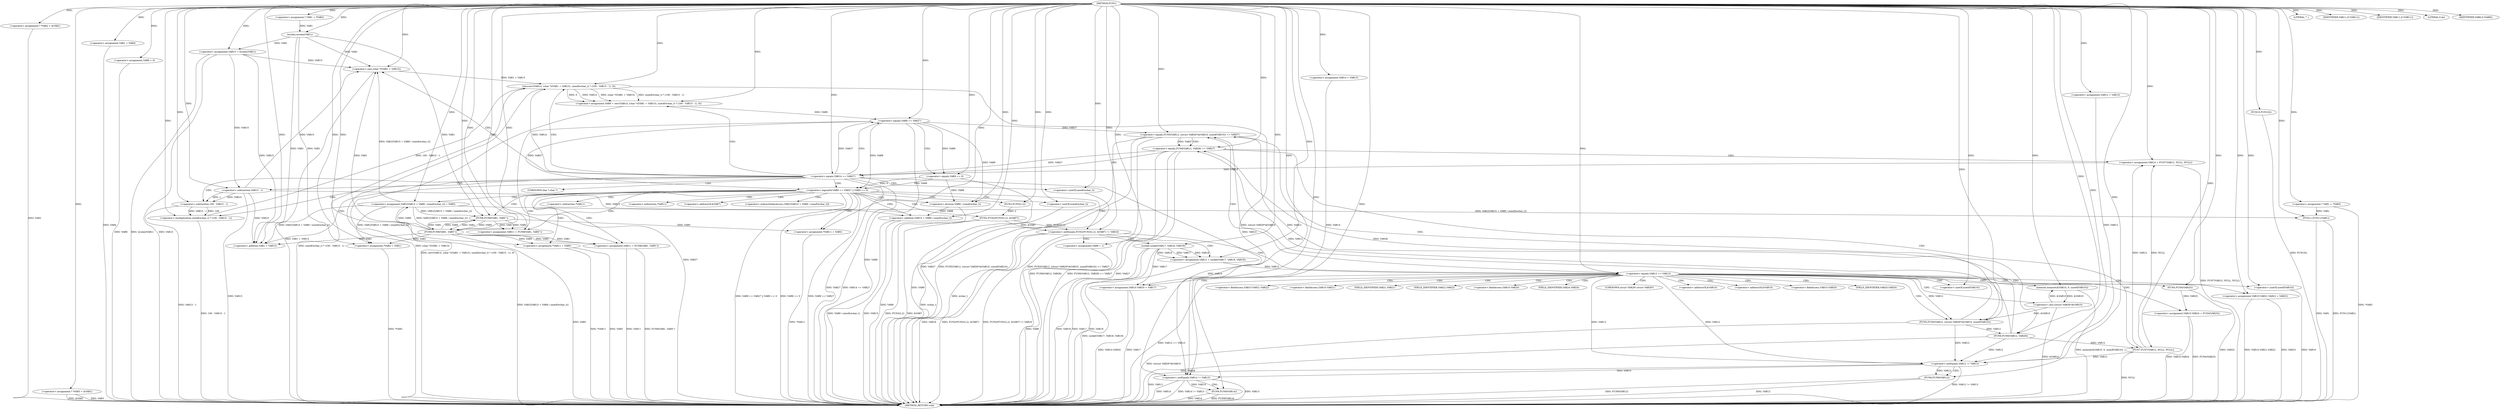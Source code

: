 digraph FUN1 {  
"1000100" [label = "(METHOD,FUN1)" ]
"1000323" [label = "(METHOD_RETURN,void)" ]
"1000104" [label = "(<operator>.assignment,* *VAR2 = &VAR1)" ]
"1000109" [label = "(<operator>.assignment,* *VAR3 = &VAR1)" ]
"1000113" [label = "(LITERAL,\"\",)" ]
"1000114" [label = "(<operator>.assignment,VAR1 = VAR4)" ]
"1000119" [label = "(<operator>.assignment,* VAR1 = *VAR2)" ]
"1000126" [label = "(<operator>.assignment,VAR8 = 0)" ]
"1000133" [label = "(<operator>.assignment,VAR12 = VAR13)" ]
"1000137" [label = "(<operator>.assignment,VAR14 = VAR13)" ]
"1000141" [label = "(<operator>.assignment,VAR15 = wcslen(VAR1))" ]
"1000143" [label = "(wcslen,wcslen(VAR1))" ]
"1000148" [label = "(<operator>.notEquals,FUN2(FUN3(2,2), &VAR7) != VAR16)" ]
"1000149" [label = "(FUN2,FUN2(FUN3(2,2), &VAR7))" ]
"1000150" [label = "(FUN3,FUN3(2,2))" ]
"1000158" [label = "(<operator>.assignment,VAR8 = 1)" ]
"1000161" [label = "(<operator>.assignment,VAR12 = socket(VAR17, VAR18, VAR19))" ]
"1000163" [label = "(socket,socket(VAR17, VAR18, VAR19))" ]
"1000168" [label = "(<operator>.equals,VAR12 == VAR13)" ]
"1000173" [label = "(memset,memset(&VAR10, 0, sizeof(VAR10)))" ]
"1000177" [label = "(<operator>.sizeOf,sizeof(VAR10))" ]
"1000179" [label = "(<operator>.assignment,VAR10.VAR20 = VAR17)" ]
"1000184" [label = "(<operator>.assignment,VAR10.VAR21.VAR22 = VAR23)" ]
"1000191" [label = "(<operator>.assignment,VAR10.VAR24 = FUN4(VAR25))" ]
"1000195" [label = "(FUN4,FUN4(VAR25))" ]
"1000198" [label = "(<operator>.equals,FUN5(VAR12, (struct VAR26*)&VAR10, sizeof(VAR10)) == VAR27)" ]
"1000199" [label = "(FUN5,FUN5(VAR12, (struct VAR26*)&VAR10, sizeof(VAR10)))" ]
"1000201" [label = "(<operator>.cast,(struct VAR26*)&VAR10)" ]
"1000205" [label = "(<operator>.sizeOf,sizeof(VAR10))" ]
"1000211" [label = "(<operator>.equals,FUN6(VAR12, VAR28) == VAR27)" ]
"1000212" [label = "(FUN6,FUN6(VAR12, VAR28))" ]
"1000218" [label = "(<operator>.assignment,VAR14 = FUN7(VAR12, NULL, NULL))" ]
"1000220" [label = "(FUN7,FUN7(VAR12, NULL, NULL))" ]
"1000225" [label = "(<operator>.equals,VAR14 == VAR27)" ]
"1000230" [label = "(<operator>.assignment,VAR9 = recv(VAR14, (char *)(VAR1 + VAR15), sizeof(wchar_t) * (100 - VAR15 - 1), 0))" ]
"1000232" [label = "(recv,recv(VAR14, (char *)(VAR1 + VAR15), sizeof(wchar_t) * (100 - VAR15 - 1), 0))" ]
"1000234" [label = "(<operator>.cast,(char *)(VAR1 + VAR15))" ]
"1000236" [label = "(<operator>.addition,VAR1 + VAR15)" ]
"1000239" [label = "(<operator>.multiplication,sizeof(wchar_t) * (100 - VAR15 - 1))" ]
"1000240" [label = "(<operator>.sizeOf,sizeof(wchar_t))" ]
"1000242" [label = "(<operator>.subtraction,100 - VAR15 - 1)" ]
"1000244" [label = "(<operator>.subtraction,VAR15 - 1)" ]
"1000249" [label = "(<operator>.logicalOr,VAR9 == VAR27 || VAR9 == 0)" ]
"1000250" [label = "(<operator>.equals,VAR9 == VAR27)" ]
"1000253" [label = "(<operator>.equals,VAR9 == 0)" ]
"1000258" [label = "(<operator>.assignment,VAR1[VAR15 + VAR9 / sizeof(wchar_t)] = VAR5)" ]
"1000261" [label = "(<operator>.addition,VAR15 + VAR9 / sizeof(wchar_t))" ]
"1000263" [label = "(<operator>.division,VAR9 / sizeof(wchar_t))" ]
"1000265" [label = "(<operator>.sizeOf,sizeof(wchar_t))" ]
"1000268" [label = "(<operator>.assignment,VAR11 = FUN8(VAR1, VAR5''))" ]
"1000270" [label = "(FUN8,FUN8(VAR1, VAR5''))" ]
"1000274" [label = "(IDENTIFIER,VAR11,if (VAR11))" ]
"1000276" [label = "(<operator>.assignment,*VAR11 = VAR5)" ]
"1000280" [label = "(<operator>.assignment,VAR11 = FUN8(VAR1, VAR5''))" ]
"1000282" [label = "(FUN8,FUN8(VAR1, VAR5''))" ]
"1000286" [label = "(IDENTIFIER,VAR11,if (VAR11))" ]
"1000288" [label = "(<operator>.assignment,*VAR11 = VAR5)" ]
"1000292" [label = "(LITERAL,0,do)" ]
"1000294" [label = "(<operator>.notEquals,VAR12 != VAR13)" ]
"1000298" [label = "(FUN9,FUN9(VAR12))" ]
"1000301" [label = "(<operator>.notEquals,VAR14 != VAR13)" ]
"1000305" [label = "(FUN9,FUN9(VAR14))" ]
"1000308" [label = "(IDENTIFIER,VAR8,if (VAR8))" ]
"1000310" [label = "(FUN10,FUN10())" ]
"1000311" [label = "(<operator>.assignment,*VAR2 = VAR1)" ]
"1000317" [label = "(<operator>.assignment,* VAR1 = *VAR3)" ]
"1000321" [label = "(FUN11,FUN11(VAR1))" ]
"1000153" [label = "(<operator>.addressOf,&VAR7)" ]
"1000174" [label = "(<operator>.addressOf,&VAR10)" ]
"1000180" [label = "(<operator>.fieldAccess,VAR10.VAR20)" ]
"1000182" [label = "(FIELD_IDENTIFIER,VAR20,VAR20)" ]
"1000185" [label = "(<operator>.fieldAccess,VAR10.VAR21.VAR22)" ]
"1000186" [label = "(<operator>.fieldAccess,VAR10.VAR21)" ]
"1000188" [label = "(FIELD_IDENTIFIER,VAR21,VAR21)" ]
"1000189" [label = "(FIELD_IDENTIFIER,VAR22,VAR22)" ]
"1000192" [label = "(<operator>.fieldAccess,VAR10.VAR24)" ]
"1000194" [label = "(FIELD_IDENTIFIER,VAR24,VAR24)" ]
"1000202" [label = "(UNKNOWN,struct VAR26*,struct VAR26*)" ]
"1000203" [label = "(<operator>.addressOf,&VAR10)" ]
"1000235" [label = "(UNKNOWN,char *,char *)" ]
"1000259" [label = "(<operator>.indirectIndexAccess,VAR1[VAR15 + VAR9 / sizeof(wchar_t)])" ]
"1000277" [label = "(<operator>.indirection,*VAR11)" ]
"1000289" [label = "(<operator>.indirection,*VAR11)" ]
  "1000184" -> "1000323"  [ label = "DDG: VAR10.VAR21.VAR22"] 
  "1000301" -> "1000323"  [ label = "DDG: VAR14 != VAR13"] 
  "1000301" -> "1000323"  [ label = "DDG: VAR14"] 
  "1000258" -> "1000323"  [ label = "DDG: VAR1[VAR15 + VAR9 / sizeof(wchar_t)]"] 
  "1000158" -> "1000323"  [ label = "DDG: VAR8"] 
  "1000310" -> "1000323"  [ label = "DDG: FUN10()"] 
  "1000168" -> "1000323"  [ label = "DDG: VAR12 == VAR13"] 
  "1000163" -> "1000323"  [ label = "DDG: VAR17"] 
  "1000298" -> "1000323"  [ label = "DDG: FUN9(VAR12)"] 
  "1000288" -> "1000323"  [ label = "DDG: VAR5"] 
  "1000311" -> "1000323"  [ label = "DDG: *VAR2"] 
  "1000141" -> "1000323"  [ label = "DDG: VAR15"] 
  "1000225" -> "1000323"  [ label = "DDG: VAR14 == VAR27"] 
  "1000250" -> "1000323"  [ label = "DDG: VAR9"] 
  "1000199" -> "1000323"  [ label = "DDG: (struct VAR26*)&VAR10"] 
  "1000225" -> "1000323"  [ label = "DDG: VAR27"] 
  "1000220" -> "1000323"  [ label = "DDG: NULL"] 
  "1000280" -> "1000323"  [ label = "DDG: FUN8(VAR1, VAR5'')"] 
  "1000282" -> "1000323"  [ label = "DDG: VAR5"] 
  "1000294" -> "1000323"  [ label = "DDG: VAR12 != VAR13"] 
  "1000234" -> "1000323"  [ label = "DDG: VAR1 + VAR15"] 
  "1000232" -> "1000323"  [ label = "DDG: sizeof(wchar_t) * (100 - VAR15 - 1)"] 
  "1000249" -> "1000323"  [ label = "DDG: VAR9 == 0"] 
  "1000184" -> "1000323"  [ label = "DDG: VAR23"] 
  "1000301" -> "1000323"  [ label = "DDG: VAR13"] 
  "1000104" -> "1000323"  [ label = "DDG: VAR2"] 
  "1000298" -> "1000323"  [ label = "DDG: VAR12"] 
  "1000212" -> "1000323"  [ label = "DDG: VAR28"] 
  "1000253" -> "1000323"  [ label = "DDG: VAR9"] 
  "1000317" -> "1000323"  [ label = "DDG: *VAR3"] 
  "1000305" -> "1000323"  [ label = "DDG: FUN9(VAR14)"] 
  "1000205" -> "1000323"  [ label = "DDG: VAR10"] 
  "1000163" -> "1000323"  [ label = "DDG: VAR19"] 
  "1000191" -> "1000323"  [ label = "DDG: FUN4(VAR25)"] 
  "1000250" -> "1000323"  [ label = "DDG: VAR27"] 
  "1000148" -> "1000323"  [ label = "DDG: VAR16"] 
  "1000288" -> "1000323"  [ label = "DDG: *VAR11"] 
  "1000261" -> "1000323"  [ label = "DDG: VAR9 / sizeof(wchar_t)"] 
  "1000179" -> "1000323"  [ label = "DDG: VAR10.VAR20"] 
  "1000263" -> "1000323"  [ label = "DDG: VAR9"] 
  "1000201" -> "1000323"  [ label = "DDG: &VAR10"] 
  "1000148" -> "1000323"  [ label = "DDG: FUN2(FUN3(2,2), &VAR7)"] 
  "1000148" -> "1000323"  [ label = "DDG: FUN2(FUN3(2,2), &VAR7) != VAR16"] 
  "1000305" -> "1000323"  [ label = "DDG: VAR14"] 
  "1000198" -> "1000323"  [ label = "DDG: VAR27"] 
  "1000126" -> "1000323"  [ label = "DDG: VAR8"] 
  "1000265" -> "1000323"  [ label = "DDG: wchar_t"] 
  "1000149" -> "1000323"  [ label = "DDG: &VAR7"] 
  "1000211" -> "1000323"  [ label = "DDG: FUN6(VAR12, VAR28)"] 
  "1000261" -> "1000323"  [ label = "DDG: VAR15"] 
  "1000294" -> "1000323"  [ label = "DDG: VAR12"] 
  "1000198" -> "1000323"  [ label = "DDG: FUN5(VAR12, (struct VAR26*)&VAR10, sizeof(VAR10))"] 
  "1000230" -> "1000323"  [ label = "DDG: recv(VAR14, (char *)(VAR1 + VAR15), sizeof(wchar_t) * (100 - VAR15 - 1), 0)"] 
  "1000211" -> "1000323"  [ label = "DDG: FUN6(VAR12, VAR28) == VAR27"] 
  "1000321" -> "1000323"  [ label = "DDG: VAR1"] 
  "1000280" -> "1000323"  [ label = "DDG: VAR11"] 
  "1000109" -> "1000323"  [ label = "DDG: VAR3"] 
  "1000173" -> "1000323"  [ label = "DDG: memset(&VAR10, 0, sizeof(VAR10))"] 
  "1000232" -> "1000323"  [ label = "DDG: (char *)(VAR1 + VAR15)"] 
  "1000276" -> "1000323"  [ label = "DDG: *VAR11"] 
  "1000239" -> "1000323"  [ label = "DDG: 100 - VAR15 - 1"] 
  "1000218" -> "1000323"  [ label = "DDG: FUN7(VAR12, NULL, NULL)"] 
  "1000141" -> "1000323"  [ label = "DDG: wcslen(VAR1)"] 
  "1000211" -> "1000323"  [ label = "DDG: VAR27"] 
  "1000242" -> "1000323"  [ label = "DDG: VAR15 - 1"] 
  "1000149" -> "1000323"  [ label = "DDG: FUN3(2,2)"] 
  "1000249" -> "1000323"  [ label = "DDG: VAR9 == VAR27"] 
  "1000321" -> "1000323"  [ label = "DDG: FUN11(VAR1)"] 
  "1000244" -> "1000323"  [ label = "DDG: VAR15"] 
  "1000161" -> "1000323"  [ label = "DDG: socket(VAR17, VAR18, VAR19)"] 
  "1000195" -> "1000323"  [ label = "DDG: VAR25"] 
  "1000240" -> "1000323"  [ label = "DDG: wchar_t"] 
  "1000114" -> "1000323"  [ label = "DDG: VAR4"] 
  "1000179" -> "1000323"  [ label = "DDG: VAR17"] 
  "1000191" -> "1000323"  [ label = "DDG: VAR10.VAR24"] 
  "1000109" -> "1000323"  [ label = "DDG: &VAR1"] 
  "1000249" -> "1000323"  [ label = "DDG: VAR9 == VAR27 || VAR9 == 0"] 
  "1000198" -> "1000323"  [ label = "DDG: FUN5(VAR12, (struct VAR26*)&VAR10, sizeof(VAR10)) == VAR27"] 
  "1000163" -> "1000323"  [ label = "DDG: VAR18"] 
  "1000100" -> "1000104"  [ label = "DDG: "] 
  "1000100" -> "1000109"  [ label = "DDG: "] 
  "1000100" -> "1000113"  [ label = "DDG: "] 
  "1000100" -> "1000114"  [ label = "DDG: "] 
  "1000100" -> "1000119"  [ label = "DDG: "] 
  "1000100" -> "1000126"  [ label = "DDG: "] 
  "1000100" -> "1000133"  [ label = "DDG: "] 
  "1000100" -> "1000137"  [ label = "DDG: "] 
  "1000143" -> "1000141"  [ label = "DDG: VAR1"] 
  "1000100" -> "1000141"  [ label = "DDG: "] 
  "1000119" -> "1000143"  [ label = "DDG: VAR1"] 
  "1000100" -> "1000143"  [ label = "DDG: "] 
  "1000149" -> "1000148"  [ label = "DDG: FUN3(2,2)"] 
  "1000149" -> "1000148"  [ label = "DDG: &VAR7"] 
  "1000150" -> "1000149"  [ label = "DDG: 2"] 
  "1000100" -> "1000150"  [ label = "DDG: "] 
  "1000100" -> "1000148"  [ label = "DDG: "] 
  "1000100" -> "1000158"  [ label = "DDG: "] 
  "1000163" -> "1000161"  [ label = "DDG: VAR17"] 
  "1000163" -> "1000161"  [ label = "DDG: VAR18"] 
  "1000163" -> "1000161"  [ label = "DDG: VAR19"] 
  "1000100" -> "1000161"  [ label = "DDG: "] 
  "1000100" -> "1000163"  [ label = "DDG: "] 
  "1000161" -> "1000168"  [ label = "DDG: VAR12"] 
  "1000100" -> "1000168"  [ label = "DDG: "] 
  "1000201" -> "1000173"  [ label = "DDG: &VAR10"] 
  "1000100" -> "1000173"  [ label = "DDG: "] 
  "1000100" -> "1000177"  [ label = "DDG: "] 
  "1000163" -> "1000179"  [ label = "DDG: VAR17"] 
  "1000100" -> "1000179"  [ label = "DDG: "] 
  "1000100" -> "1000184"  [ label = "DDG: "] 
  "1000195" -> "1000191"  [ label = "DDG: VAR25"] 
  "1000100" -> "1000195"  [ label = "DDG: "] 
  "1000199" -> "1000198"  [ label = "DDG: VAR12"] 
  "1000199" -> "1000198"  [ label = "DDG: (struct VAR26*)&VAR10"] 
  "1000168" -> "1000199"  [ label = "DDG: VAR12"] 
  "1000100" -> "1000199"  [ label = "DDG: "] 
  "1000201" -> "1000199"  [ label = "DDG: &VAR10"] 
  "1000173" -> "1000201"  [ label = "DDG: &VAR10"] 
  "1000100" -> "1000205"  [ label = "DDG: "] 
  "1000250" -> "1000198"  [ label = "DDG: VAR27"] 
  "1000100" -> "1000198"  [ label = "DDG: "] 
  "1000212" -> "1000211"  [ label = "DDG: VAR12"] 
  "1000212" -> "1000211"  [ label = "DDG: VAR28"] 
  "1000199" -> "1000212"  [ label = "DDG: VAR12"] 
  "1000100" -> "1000212"  [ label = "DDG: "] 
  "1000198" -> "1000211"  [ label = "DDG: VAR27"] 
  "1000100" -> "1000211"  [ label = "DDG: "] 
  "1000220" -> "1000218"  [ label = "DDG: VAR12"] 
  "1000220" -> "1000218"  [ label = "DDG: NULL"] 
  "1000100" -> "1000218"  [ label = "DDG: "] 
  "1000212" -> "1000220"  [ label = "DDG: VAR12"] 
  "1000100" -> "1000220"  [ label = "DDG: "] 
  "1000218" -> "1000225"  [ label = "DDG: VAR14"] 
  "1000100" -> "1000225"  [ label = "DDG: "] 
  "1000211" -> "1000225"  [ label = "DDG: VAR27"] 
  "1000232" -> "1000230"  [ label = "DDG: VAR14"] 
  "1000232" -> "1000230"  [ label = "DDG: (char *)(VAR1 + VAR15)"] 
  "1000232" -> "1000230"  [ label = "DDG: sizeof(wchar_t) * (100 - VAR15 - 1)"] 
  "1000232" -> "1000230"  [ label = "DDG: 0"] 
  "1000100" -> "1000230"  [ label = "DDG: "] 
  "1000225" -> "1000232"  [ label = "DDG: VAR14"] 
  "1000100" -> "1000232"  [ label = "DDG: "] 
  "1000234" -> "1000232"  [ label = "DDG: VAR1 + VAR15"] 
  "1000258" -> "1000234"  [ label = "DDG: VAR1[VAR15 + VAR9 / sizeof(wchar_t)]"] 
  "1000143" -> "1000234"  [ label = "DDG: VAR1"] 
  "1000282" -> "1000234"  [ label = "DDG: VAR1"] 
  "1000100" -> "1000234"  [ label = "DDG: "] 
  "1000141" -> "1000234"  [ label = "DDG: VAR15"] 
  "1000244" -> "1000234"  [ label = "DDG: VAR15"] 
  "1000258" -> "1000236"  [ label = "DDG: VAR1[VAR15 + VAR9 / sizeof(wchar_t)]"] 
  "1000143" -> "1000236"  [ label = "DDG: VAR1"] 
  "1000282" -> "1000236"  [ label = "DDG: VAR1"] 
  "1000100" -> "1000236"  [ label = "DDG: "] 
  "1000141" -> "1000236"  [ label = "DDG: VAR15"] 
  "1000244" -> "1000236"  [ label = "DDG: VAR15"] 
  "1000239" -> "1000232"  [ label = "DDG: 100 - VAR15 - 1"] 
  "1000100" -> "1000239"  [ label = "DDG: "] 
  "1000100" -> "1000240"  [ label = "DDG: "] 
  "1000242" -> "1000239"  [ label = "DDG: 100"] 
  "1000242" -> "1000239"  [ label = "DDG: VAR15 - 1"] 
  "1000100" -> "1000242"  [ label = "DDG: "] 
  "1000244" -> "1000242"  [ label = "DDG: VAR15"] 
  "1000244" -> "1000242"  [ label = "DDG: 1"] 
  "1000100" -> "1000244"  [ label = "DDG: "] 
  "1000141" -> "1000244"  [ label = "DDG: VAR15"] 
  "1000250" -> "1000249"  [ label = "DDG: VAR9"] 
  "1000250" -> "1000249"  [ label = "DDG: VAR27"] 
  "1000230" -> "1000250"  [ label = "DDG: VAR9"] 
  "1000100" -> "1000250"  [ label = "DDG: "] 
  "1000225" -> "1000250"  [ label = "DDG: VAR27"] 
  "1000253" -> "1000249"  [ label = "DDG: VAR9"] 
  "1000253" -> "1000249"  [ label = "DDG: 0"] 
  "1000250" -> "1000253"  [ label = "DDG: VAR9"] 
  "1000100" -> "1000253"  [ label = "DDG: "] 
  "1000282" -> "1000258"  [ label = "DDG: VAR5"] 
  "1000100" -> "1000258"  [ label = "DDG: "] 
  "1000244" -> "1000261"  [ label = "DDG: VAR15"] 
  "1000100" -> "1000261"  [ label = "DDG: "] 
  "1000263" -> "1000261"  [ label = "DDG: VAR9"] 
  "1000250" -> "1000263"  [ label = "DDG: VAR9"] 
  "1000253" -> "1000263"  [ label = "DDG: VAR9"] 
  "1000100" -> "1000263"  [ label = "DDG: "] 
  "1000100" -> "1000265"  [ label = "DDG: "] 
  "1000270" -> "1000268"  [ label = "DDG: VAR1"] 
  "1000270" -> "1000268"  [ label = "DDG: VAR5"] 
  "1000100" -> "1000268"  [ label = "DDG: "] 
  "1000258" -> "1000270"  [ label = "DDG: VAR1[VAR15 + VAR9 / sizeof(wchar_t)]"] 
  "1000100" -> "1000270"  [ label = "DDG: "] 
  "1000143" -> "1000270"  [ label = "DDG: VAR1"] 
  "1000282" -> "1000270"  [ label = "DDG: VAR1"] 
  "1000282" -> "1000270"  [ label = "DDG: VAR5"] 
  "1000100" -> "1000274"  [ label = "DDG: "] 
  "1000270" -> "1000276"  [ label = "DDG: VAR5"] 
  "1000100" -> "1000276"  [ label = "DDG: "] 
  "1000282" -> "1000280"  [ label = "DDG: VAR1"] 
  "1000282" -> "1000280"  [ label = "DDG: VAR5"] 
  "1000100" -> "1000280"  [ label = "DDG: "] 
  "1000258" -> "1000282"  [ label = "DDG: VAR1[VAR15 + VAR9 / sizeof(wchar_t)]"] 
  "1000270" -> "1000282"  [ label = "DDG: VAR1"] 
  "1000100" -> "1000282"  [ label = "DDG: "] 
  "1000270" -> "1000282"  [ label = "DDG: VAR5"] 
  "1000100" -> "1000286"  [ label = "DDG: "] 
  "1000282" -> "1000288"  [ label = "DDG: VAR5"] 
  "1000100" -> "1000288"  [ label = "DDG: "] 
  "1000100" -> "1000292"  [ label = "DDG: "] 
  "1000220" -> "1000294"  [ label = "DDG: VAR12"] 
  "1000168" -> "1000294"  [ label = "DDG: VAR12"] 
  "1000199" -> "1000294"  [ label = "DDG: VAR12"] 
  "1000133" -> "1000294"  [ label = "DDG: VAR12"] 
  "1000212" -> "1000294"  [ label = "DDG: VAR12"] 
  "1000100" -> "1000294"  [ label = "DDG: "] 
  "1000168" -> "1000294"  [ label = "DDG: VAR13"] 
  "1000294" -> "1000298"  [ label = "DDG: VAR12"] 
  "1000100" -> "1000298"  [ label = "DDG: "] 
  "1000232" -> "1000301"  [ label = "DDG: VAR14"] 
  "1000225" -> "1000301"  [ label = "DDG: VAR14"] 
  "1000137" -> "1000301"  [ label = "DDG: VAR14"] 
  "1000100" -> "1000301"  [ label = "DDG: "] 
  "1000294" -> "1000301"  [ label = "DDG: VAR13"] 
  "1000301" -> "1000305"  [ label = "DDG: VAR14"] 
  "1000100" -> "1000305"  [ label = "DDG: "] 
  "1000100" -> "1000308"  [ label = "DDG: "] 
  "1000100" -> "1000310"  [ label = "DDG: "] 
  "1000258" -> "1000311"  [ label = "DDG: VAR1[VAR15 + VAR9 / sizeof(wchar_t)]"] 
  "1000143" -> "1000311"  [ label = "DDG: VAR1"] 
  "1000282" -> "1000311"  [ label = "DDG: VAR1"] 
  "1000100" -> "1000311"  [ label = "DDG: "] 
  "1000100" -> "1000317"  [ label = "DDG: "] 
  "1000258" -> "1000321"  [ label = "DDG: VAR1[VAR15 + VAR9 / sizeof(wchar_t)]"] 
  "1000317" -> "1000321"  [ label = "DDG: VAR1"] 
  "1000100" -> "1000321"  [ label = "DDG: "] 
  "1000148" -> "1000161"  [ label = "CDG: "] 
  "1000148" -> "1000163"  [ label = "CDG: "] 
  "1000148" -> "1000168"  [ label = "CDG: "] 
  "1000148" -> "1000158"  [ label = "CDG: "] 
  "1000168" -> "1000174"  [ label = "CDG: "] 
  "1000168" -> "1000191"  [ label = "CDG: "] 
  "1000168" -> "1000199"  [ label = "CDG: "] 
  "1000168" -> "1000182"  [ label = "CDG: "] 
  "1000168" -> "1000180"  [ label = "CDG: "] 
  "1000168" -> "1000188"  [ label = "CDG: "] 
  "1000168" -> "1000201"  [ label = "CDG: "] 
  "1000168" -> "1000179"  [ label = "CDG: "] 
  "1000168" -> "1000194"  [ label = "CDG: "] 
  "1000168" -> "1000192"  [ label = "CDG: "] 
  "1000168" -> "1000198"  [ label = "CDG: "] 
  "1000168" -> "1000185"  [ label = "CDG: "] 
  "1000168" -> "1000195"  [ label = "CDG: "] 
  "1000168" -> "1000186"  [ label = "CDG: "] 
  "1000168" -> "1000189"  [ label = "CDG: "] 
  "1000168" -> "1000203"  [ label = "CDG: "] 
  "1000168" -> "1000205"  [ label = "CDG: "] 
  "1000168" -> "1000173"  [ label = "CDG: "] 
  "1000168" -> "1000202"  [ label = "CDG: "] 
  "1000168" -> "1000184"  [ label = "CDG: "] 
  "1000168" -> "1000177"  [ label = "CDG: "] 
  "1000198" -> "1000211"  [ label = "CDG: "] 
  "1000198" -> "1000212"  [ label = "CDG: "] 
  "1000211" -> "1000220"  [ label = "CDG: "] 
  "1000211" -> "1000225"  [ label = "CDG: "] 
  "1000211" -> "1000218"  [ label = "CDG: "] 
  "1000225" -> "1000244"  [ label = "CDG: "] 
  "1000225" -> "1000236"  [ label = "CDG: "] 
  "1000225" -> "1000242"  [ label = "CDG: "] 
  "1000225" -> "1000235"  [ label = "CDG: "] 
  "1000225" -> "1000250"  [ label = "CDG: "] 
  "1000225" -> "1000240"  [ label = "CDG: "] 
  "1000225" -> "1000232"  [ label = "CDG: "] 
  "1000225" -> "1000239"  [ label = "CDG: "] 
  "1000225" -> "1000230"  [ label = "CDG: "] 
  "1000225" -> "1000234"  [ label = "CDG: "] 
  "1000225" -> "1000249"  [ label = "CDG: "] 
  "1000249" -> "1000258"  [ label = "CDG: "] 
  "1000249" -> "1000268"  [ label = "CDG: "] 
  "1000249" -> "1000259"  [ label = "CDG: "] 
  "1000249" -> "1000282"  [ label = "CDG: "] 
  "1000249" -> "1000261"  [ label = "CDG: "] 
  "1000249" -> "1000270"  [ label = "CDG: "] 
  "1000249" -> "1000265"  [ label = "CDG: "] 
  "1000249" -> "1000263"  [ label = "CDG: "] 
  "1000249" -> "1000280"  [ label = "CDG: "] 
  "1000249" -> "1000276"  [ label = "CDG: "] 
  "1000249" -> "1000277"  [ label = "CDG: "] 
  "1000249" -> "1000150"  [ label = "CDG: "] 
  "1000249" -> "1000148"  [ label = "CDG: "] 
  "1000249" -> "1000149"  [ label = "CDG: "] 
  "1000249" -> "1000153"  [ label = "CDG: "] 
  "1000249" -> "1000289"  [ label = "CDG: "] 
  "1000249" -> "1000288"  [ label = "CDG: "] 
  "1000250" -> "1000253"  [ label = "CDG: "] 
  "1000294" -> "1000298"  [ label = "CDG: "] 
  "1000301" -> "1000305"  [ label = "CDG: "] 
}
